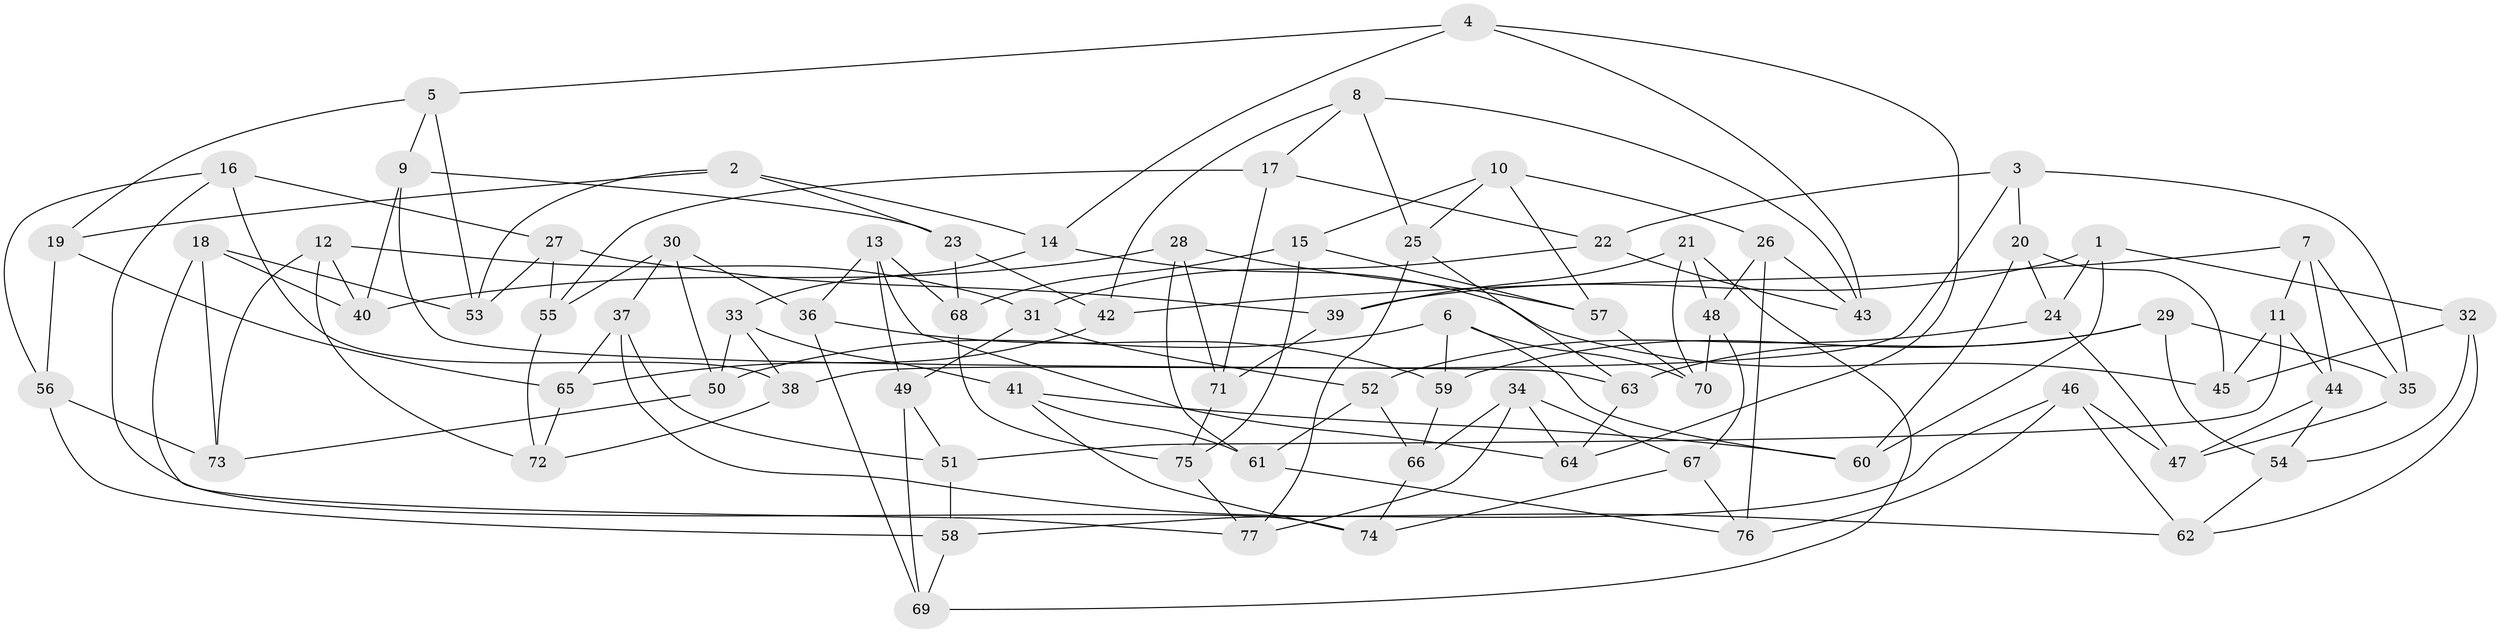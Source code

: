 // coarse degree distribution, {4: 0.3541666666666667, 6: 0.4791666666666667, 5: 0.125, 3: 0.041666666666666664}
// Generated by graph-tools (version 1.1) at 2025/42/03/06/25 10:42:23]
// undirected, 77 vertices, 154 edges
graph export_dot {
graph [start="1"]
  node [color=gray90,style=filled];
  1;
  2;
  3;
  4;
  5;
  6;
  7;
  8;
  9;
  10;
  11;
  12;
  13;
  14;
  15;
  16;
  17;
  18;
  19;
  20;
  21;
  22;
  23;
  24;
  25;
  26;
  27;
  28;
  29;
  30;
  31;
  32;
  33;
  34;
  35;
  36;
  37;
  38;
  39;
  40;
  41;
  42;
  43;
  44;
  45;
  46;
  47;
  48;
  49;
  50;
  51;
  52;
  53;
  54;
  55;
  56;
  57;
  58;
  59;
  60;
  61;
  62;
  63;
  64;
  65;
  66;
  67;
  68;
  69;
  70;
  71;
  72;
  73;
  74;
  75;
  76;
  77;
  1 -- 32;
  1 -- 60;
  1 -- 24;
  1 -- 39;
  2 -- 14;
  2 -- 23;
  2 -- 19;
  2 -- 53;
  3 -- 20;
  3 -- 35;
  3 -- 22;
  3 -- 38;
  4 -- 14;
  4 -- 5;
  4 -- 64;
  4 -- 43;
  5 -- 9;
  5 -- 53;
  5 -- 19;
  6 -- 60;
  6 -- 50;
  6 -- 59;
  6 -- 70;
  7 -- 42;
  7 -- 11;
  7 -- 35;
  7 -- 44;
  8 -- 43;
  8 -- 25;
  8 -- 42;
  8 -- 17;
  9 -- 63;
  9 -- 40;
  9 -- 23;
  10 -- 26;
  10 -- 25;
  10 -- 15;
  10 -- 57;
  11 -- 51;
  11 -- 44;
  11 -- 45;
  12 -- 40;
  12 -- 73;
  12 -- 72;
  12 -- 31;
  13 -- 68;
  13 -- 36;
  13 -- 64;
  13 -- 49;
  14 -- 33;
  14 -- 45;
  15 -- 68;
  15 -- 57;
  15 -- 75;
  16 -- 38;
  16 -- 74;
  16 -- 27;
  16 -- 56;
  17 -- 71;
  17 -- 22;
  17 -- 55;
  18 -- 73;
  18 -- 40;
  18 -- 53;
  18 -- 77;
  19 -- 65;
  19 -- 56;
  20 -- 60;
  20 -- 45;
  20 -- 24;
  21 -- 48;
  21 -- 69;
  21 -- 39;
  21 -- 70;
  22 -- 43;
  22 -- 31;
  23 -- 42;
  23 -- 68;
  24 -- 47;
  24 -- 52;
  25 -- 77;
  25 -- 63;
  26 -- 43;
  26 -- 76;
  26 -- 48;
  27 -- 39;
  27 -- 55;
  27 -- 53;
  28 -- 57;
  28 -- 40;
  28 -- 61;
  28 -- 71;
  29 -- 54;
  29 -- 35;
  29 -- 63;
  29 -- 59;
  30 -- 37;
  30 -- 36;
  30 -- 50;
  30 -- 55;
  31 -- 49;
  31 -- 52;
  32 -- 54;
  32 -- 45;
  32 -- 62;
  33 -- 38;
  33 -- 50;
  33 -- 41;
  34 -- 64;
  34 -- 66;
  34 -- 67;
  34 -- 77;
  35 -- 47;
  36 -- 69;
  36 -- 59;
  37 -- 51;
  37 -- 65;
  37 -- 62;
  38 -- 72;
  39 -- 71;
  41 -- 60;
  41 -- 74;
  41 -- 61;
  42 -- 65;
  44 -- 54;
  44 -- 47;
  46 -- 62;
  46 -- 76;
  46 -- 47;
  46 -- 58;
  48 -- 70;
  48 -- 67;
  49 -- 69;
  49 -- 51;
  50 -- 73;
  51 -- 58;
  52 -- 61;
  52 -- 66;
  54 -- 62;
  55 -- 72;
  56 -- 73;
  56 -- 58;
  57 -- 70;
  58 -- 69;
  59 -- 66;
  61 -- 76;
  63 -- 64;
  65 -- 72;
  66 -- 74;
  67 -- 74;
  67 -- 76;
  68 -- 75;
  71 -- 75;
  75 -- 77;
}
